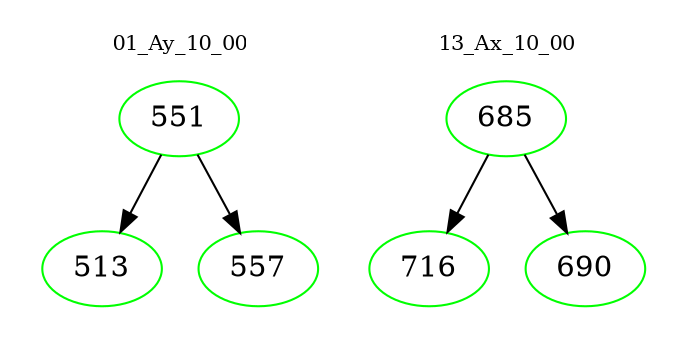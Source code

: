 digraph{
subgraph cluster_0 {
color = white
label = "01_Ay_10_00";
fontsize=10;
T0_551 [label="551", color="green"]
T0_551 -> T0_513 [color="black"]
T0_513 [label="513", color="green"]
T0_551 -> T0_557 [color="black"]
T0_557 [label="557", color="green"]
}
subgraph cluster_1 {
color = white
label = "13_Ax_10_00";
fontsize=10;
T1_685 [label="685", color="green"]
T1_685 -> T1_716 [color="black"]
T1_716 [label="716", color="green"]
T1_685 -> T1_690 [color="black"]
T1_690 [label="690", color="green"]
}
}
